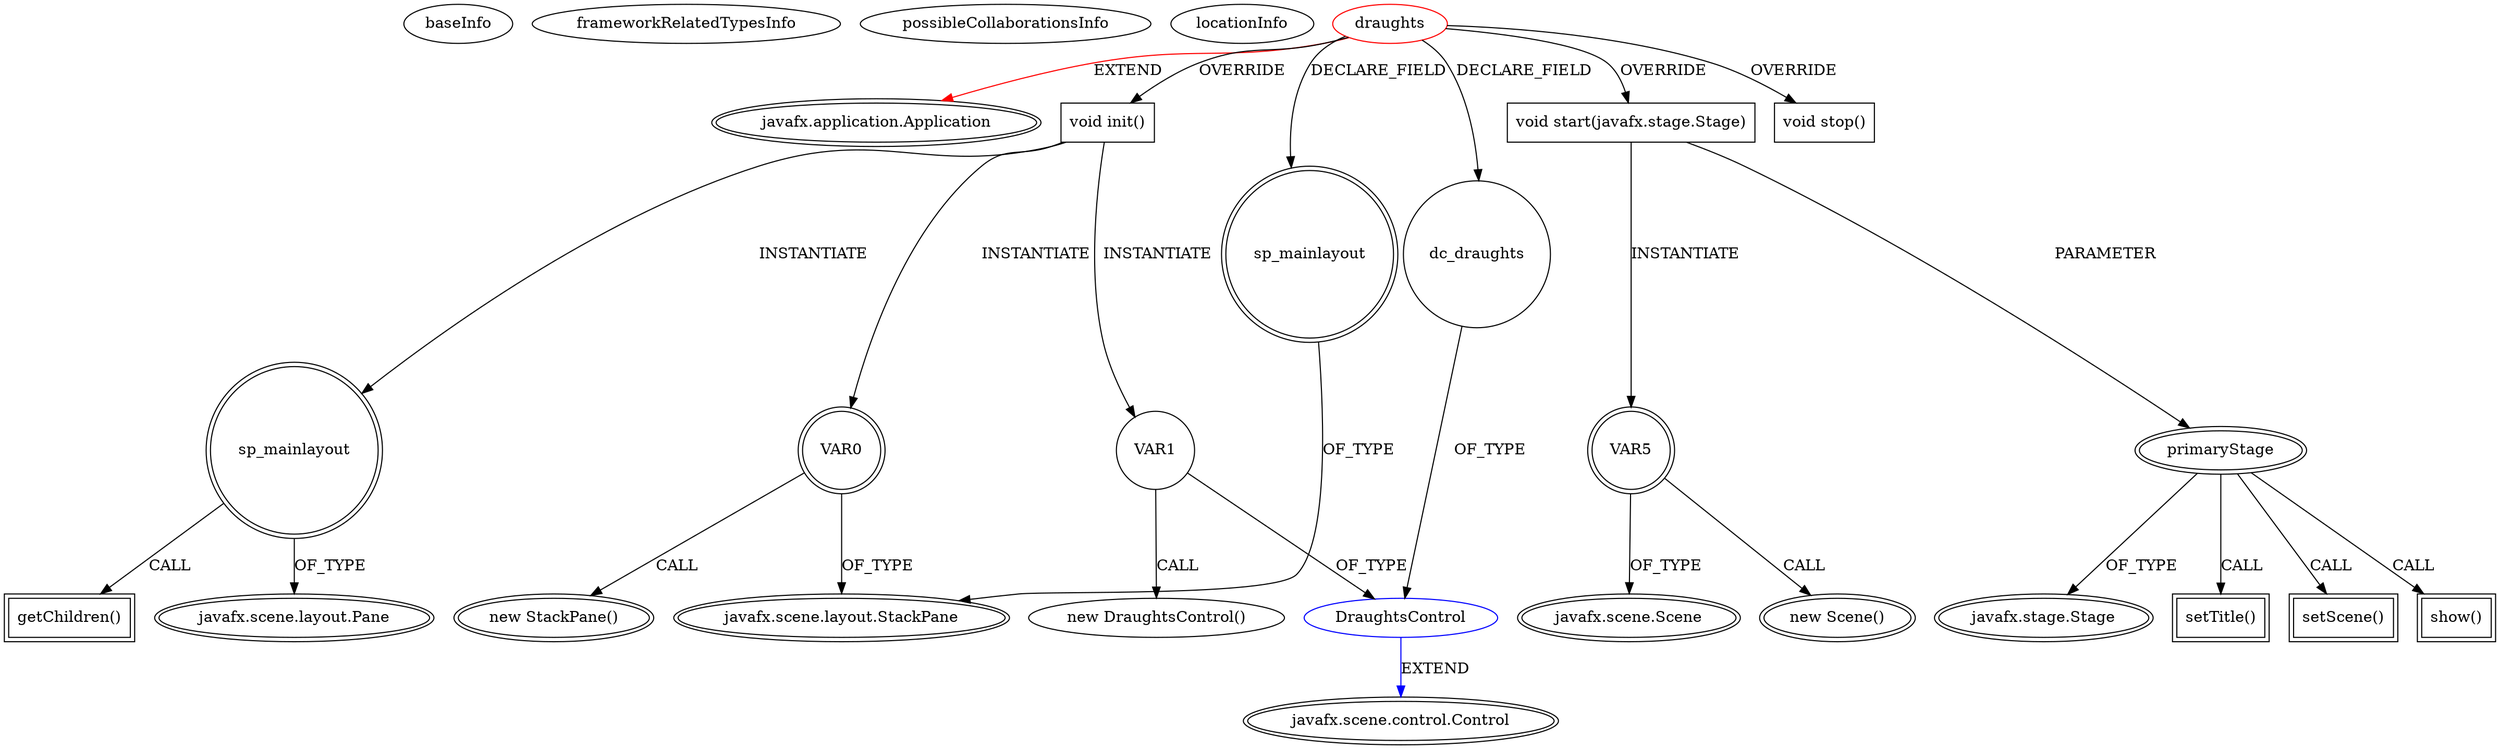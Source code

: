 digraph {
baseInfo[graphId=4612,category="extension_graph",isAnonymous=false,possibleRelation=true]
frameworkRelatedTypesInfo[0="javafx.application.Application"]
possibleCollaborationsInfo[0="4612~OVERRIDING_METHOD_DECLARATION-INSTANTIATION-FIELD_DECLARATION-~javafx.application.Application ~javafx.scene.control.Control ~false~false"]
locationInfo[projectName="uinsion-Draughts",filePath="/uinsion-Draughts/Draughts-master/src/draughts.java",contextSignature="draughts",graphId="4612"]
0[label="draughts",vertexType="ROOT_CLIENT_CLASS_DECLARATION",isFrameworkType=false,color=red]
1[label="javafx.application.Application",vertexType="FRAMEWORK_CLASS_TYPE",isFrameworkType=true,peripheries=2]
2[label="dc_draughts",vertexType="FIELD_DECLARATION",isFrameworkType=false,shape=circle]
3[label="DraughtsControl",vertexType="REFERENCE_CLIENT_CLASS_DECLARATION",isFrameworkType=false,color=blue]
4[label="javafx.scene.control.Control",vertexType="FRAMEWORK_CLASS_TYPE",isFrameworkType=true,peripheries=2]
5[label="sp_mainlayout",vertexType="FIELD_DECLARATION",isFrameworkType=true,peripheries=2,shape=circle]
6[label="javafx.scene.layout.StackPane",vertexType="FRAMEWORK_CLASS_TYPE",isFrameworkType=true,peripheries=2]
7[label="void init()",vertexType="OVERRIDING_METHOD_DECLARATION",isFrameworkType=false,shape=box]
9[label="VAR0",vertexType="VARIABLE_EXPRESION",isFrameworkType=true,peripheries=2,shape=circle]
8[label="new StackPane()",vertexType="CONSTRUCTOR_CALL",isFrameworkType=true,peripheries=2]
12[label="VAR1",vertexType="VARIABLE_EXPRESION",isFrameworkType=false,shape=circle]
11[label="new DraughtsControl()",vertexType="CONSTRUCTOR_CALL",isFrameworkType=false]
14[label="sp_mainlayout",vertexType="VARIABLE_EXPRESION",isFrameworkType=true,peripheries=2,shape=circle]
16[label="javafx.scene.layout.Pane",vertexType="FRAMEWORK_CLASS_TYPE",isFrameworkType=true,peripheries=2]
15[label="getChildren()",vertexType="INSIDE_CALL",isFrameworkType=true,peripheries=2,shape=box]
17[label="void start(javafx.stage.Stage)",vertexType="OVERRIDING_METHOD_DECLARATION",isFrameworkType=false,shape=box]
18[label="primaryStage",vertexType="PARAMETER_DECLARATION",isFrameworkType=true,peripheries=2]
19[label="javafx.stage.Stage",vertexType="FRAMEWORK_CLASS_TYPE",isFrameworkType=true,peripheries=2]
21[label="setTitle()",vertexType="INSIDE_CALL",isFrameworkType=true,peripheries=2,shape=box]
23[label="setScene()",vertexType="INSIDE_CALL",isFrameworkType=true,peripheries=2,shape=box]
25[label="VAR5",vertexType="VARIABLE_EXPRESION",isFrameworkType=true,peripheries=2,shape=circle]
26[label="javafx.scene.Scene",vertexType="FRAMEWORK_CLASS_TYPE",isFrameworkType=true,peripheries=2]
24[label="new Scene()",vertexType="CONSTRUCTOR_CALL",isFrameworkType=true,peripheries=2]
28[label="show()",vertexType="INSIDE_CALL",isFrameworkType=true,peripheries=2,shape=box]
29[label="void stop()",vertexType="OVERRIDING_METHOD_DECLARATION",isFrameworkType=false,shape=box]
0->1[label="EXTEND",color=red]
0->2[label="DECLARE_FIELD"]
3->4[label="EXTEND",color=blue]
2->3[label="OF_TYPE"]
0->5[label="DECLARE_FIELD"]
5->6[label="OF_TYPE"]
0->7[label="OVERRIDE"]
7->9[label="INSTANTIATE"]
9->6[label="OF_TYPE"]
9->8[label="CALL"]
7->12[label="INSTANTIATE"]
12->3[label="OF_TYPE"]
12->11[label="CALL"]
7->14[label="INSTANTIATE"]
14->16[label="OF_TYPE"]
14->15[label="CALL"]
0->17[label="OVERRIDE"]
18->19[label="OF_TYPE"]
17->18[label="PARAMETER"]
18->21[label="CALL"]
18->23[label="CALL"]
17->25[label="INSTANTIATE"]
25->26[label="OF_TYPE"]
25->24[label="CALL"]
18->28[label="CALL"]
0->29[label="OVERRIDE"]
}
